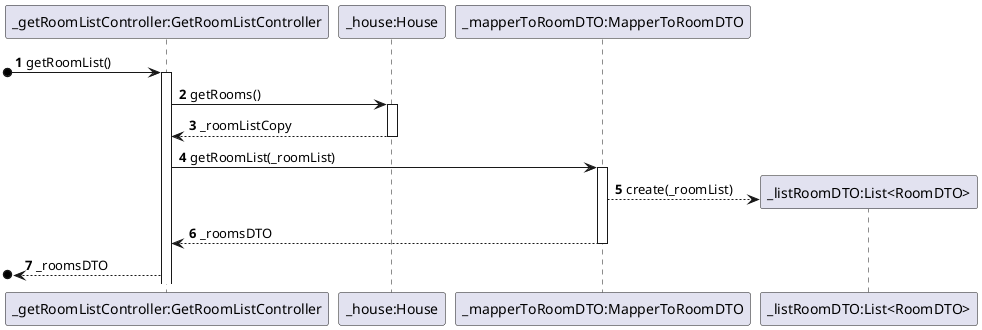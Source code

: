 @startuml
'https://plantuml.com/sequence-diagram

autonumber

participant "_getRoomListController:GetRoomListController" as C
participant "_house:House" as H
participant "_mapperToRoomDTO:MapperToRoomDTO" as M
participant "_listRoomDTO:List<RoomDTO>" as LRDTO

[o-> C: getRoomList()
activate C
C -> H: getRooms()
activate H
H-->C: _roomListCopy
deactivate H
C -> M: getRoomList(_roomList)
activate M
M-->LRDTO**:create(_roomList)
M-->C: _roomsDTO
deactivate M
[o<--C: _roomsDTO


@enduml